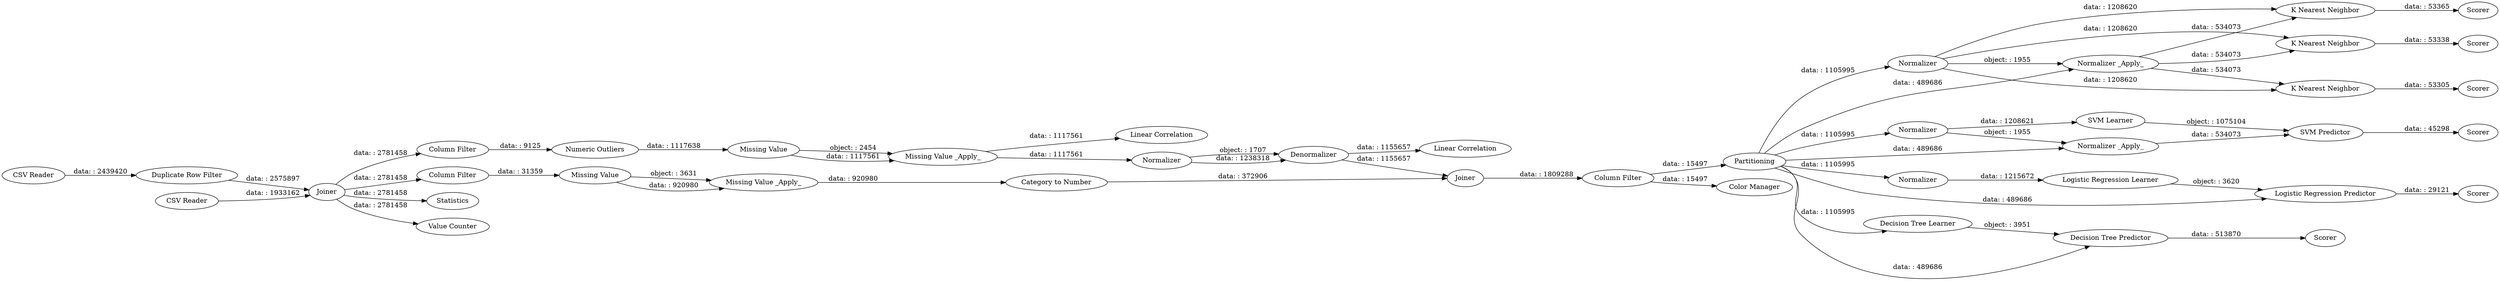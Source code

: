 digraph {
	"-6000466880778487245_1716" [label="K Nearest Neighbor"]
	"-6000466880778487245_1712" [label=Normalizer]
	"-6000466880778487245_1720" [label=Normalizer]
	"-6000466880778487245_2" [label="CSV Reader"]
	"-6000466880778487245_1719" [label=Scorer]
	"-6000466880778487245_3" [label="Logistic Regression Learner"]
	"-6000466880778487245_1707" [label=Denormalizer]
	"-6000466880778487245_6" [label="Logistic Regression Predictor"]
	"-6000466880778487245_1710" [label="Decision Tree Predictor"]
	"-6000466880778487245_1727" [label=Scorer]
	"-6000466880778487245_1662" [label="Missing Value"]
	"-6000466880778487245_1709" [label="Decision Tree Learner"]
	"-6000466880778487245_1711" [label=Normalizer]
	"-6000466880778487245_7" [label=Scorer]
	"-6000466880778487245_10" [label="Color Manager"]
	"-6000466880778487245_9" [label="Column Filter"]
	"-6000466880778487245_1723" [label="SVM Predictor"]
	"-6000466880778487245_1663" [label="Missing Value _Apply_"]
	"-6000466880778487245_1726" [label=Statistics]
	"-6000466880778487245_5" [label="Duplicate Row Filter"]
	"-6000466880778487245_1718" [label=Scorer]
	"-6000466880778487245_1" [label="CSV Reader"]
	"-6000466880778487245_1714" [label="K Nearest Neighbor"]
	"-6000466880778487245_1715" [label="K Nearest Neighbor"]
	"-6000466880778487245_1665" [label="Missing Value _Apply_"]
	"-6000466880778487245_1725" [label="Linear Correlation"]
	"-6000466880778487245_1721" [label="Normalizer _Apply_"]
	"-6000466880778487245_1706" [label=Normalizer]
	"-6000466880778487245_1672" [label="Linear Correlation"]
	"-6000466880778487245_1713" [label="Normalizer _Apply_"]
	"-6000466880778487245_1656" [label="Category to Number"]
	"-6000466880778487245_1658" [label=Joiner]
	"-6000466880778487245_1650" [label="Column Filter"]
	"-6000466880778487245_1722" [label="SVM Learner"]
	"-6000466880778487245_1654" [label="Numeric Outliers"]
	"-6000466880778487245_1708" [label=Partitioning]
	"-6000466880778487245_1651" [label="Column Filter"]
	"-6000466880778487245_4" [label=Joiner]
	"-6000466880778487245_1664" [label="Missing Value"]
	"-6000466880778487245_1724" [label="Value Counter"]
	"-6000466880778487245_1717" [label=Scorer]
	"-6000466880778487245_8" [label=Scorer]
	"-6000466880778487245_1710" -> "-6000466880778487245_8" [label="data: : 513870"]
	"-6000466880778487245_1650" -> "-6000466880778487245_1662" [label="data: : 31359"]
	"-6000466880778487245_1706" -> "-6000466880778487245_1707" [label="data: : 1238318"]
	"-6000466880778487245_1654" -> "-6000466880778487245_1664" [label="data: : 1117638"]
	"-6000466880778487245_1665" -> "-6000466880778487245_1725" [label="data: : 1117561"]
	"-6000466880778487245_1706" -> "-6000466880778487245_1707" [label="object: : 1707"]
	"-6000466880778487245_1709" -> "-6000466880778487245_1710" [label="object: : 3951"]
	"-6000466880778487245_1712" -> "-6000466880778487245_1714" [label="data: : 1208620"]
	"-6000466880778487245_1656" -> "-6000466880778487245_1658" [label="data: : 372906"]
	"-6000466880778487245_1715" -> "-6000466880778487245_1717" [label="data: : 53305"]
	"-6000466880778487245_9" -> "-6000466880778487245_1708" [label="data: : 15497"]
	"-6000466880778487245_1712" -> "-6000466880778487245_1713" [label="object: : 1955"]
	"-6000466880778487245_4" -> "-6000466880778487245_1650" [label="data: : 2781458"]
	"-6000466880778487245_1708" -> "-6000466880778487245_1709" [label="data: : 1105995"]
	"-6000466880778487245_1662" -> "-6000466880778487245_1663" [label="data: : 920980"]
	"-6000466880778487245_5" -> "-6000466880778487245_4" [label="data: : 2575897"]
	"-6000466880778487245_1662" -> "-6000466880778487245_1663" [label="object: : 3631"]
	"-6000466880778487245_1713" -> "-6000466880778487245_1715" [label="data: : 534073"]
	"-6000466880778487245_1720" -> "-6000466880778487245_1722" [label="data: : 1208621"]
	"-6000466880778487245_9" -> "-6000466880778487245_10" [label="data: : 15497"]
	"-6000466880778487245_1713" -> "-6000466880778487245_1716" [label="data: : 534073"]
	"-6000466880778487245_1708" -> "-6000466880778487245_1710" [label="data: : 489686"]
	"-6000466880778487245_1723" -> "-6000466880778487245_1727" [label="data: : 45298"]
	"-6000466880778487245_1708" -> "-6000466880778487245_1711" [label="data: : 1105995"]
	"-6000466880778487245_1663" -> "-6000466880778487245_1656" [label="data: : 920980"]
	"-6000466880778487245_1708" -> "-6000466880778487245_1712" [label="data: : 1105995"]
	"-6000466880778487245_1665" -> "-6000466880778487245_1706" [label="data: : 1117561"]
	"-6000466880778487245_1708" -> "-6000466880778487245_1720" [label="data: : 1105995"]
	"-6000466880778487245_3" -> "-6000466880778487245_6" [label="object: : 3620"]
	"-6000466880778487245_1708" -> "-6000466880778487245_1721" [label="data: : 489686"]
	"-6000466880778487245_1708" -> "-6000466880778487245_6" [label="data: : 489686"]
	"-6000466880778487245_6" -> "-6000466880778487245_7" [label="data: : 29121"]
	"-6000466880778487245_1716" -> "-6000466880778487245_1719" [label="data: : 53365"]
	"-6000466880778487245_1707" -> "-6000466880778487245_1658" [label="data: : 1155657"]
	"-6000466880778487245_4" -> "-6000466880778487245_1651" [label="data: : 2781458"]
	"-6000466880778487245_1711" -> "-6000466880778487245_3" [label="data: : 1215672"]
	"-6000466880778487245_1712" -> "-6000466880778487245_1715" [label="data: : 1208620"]
	"-6000466880778487245_4" -> "-6000466880778487245_1726" [label="data: : 2781458"]
	"-6000466880778487245_1722" -> "-6000466880778487245_1723" [label="object: : 1075104"]
	"-6000466880778487245_1712" -> "-6000466880778487245_1716" [label="data: : 1208620"]
	"-6000466880778487245_1651" -> "-6000466880778487245_1654" [label="data: : 9125"]
	"-6000466880778487245_1664" -> "-6000466880778487245_1665" [label="data: : 1117561"]
	"-6000466880778487245_1658" -> "-6000466880778487245_9" [label="data: : 1809288"]
	"-6000466880778487245_1664" -> "-6000466880778487245_1665" [label="object: : 2454"]
	"-6000466880778487245_1714" -> "-6000466880778487245_1718" [label="data: : 53338"]
	"-6000466880778487245_1720" -> "-6000466880778487245_1721" [label="object: : 1955"]
	"-6000466880778487245_1721" -> "-6000466880778487245_1723" [label="data: : 534073"]
	"-6000466880778487245_1707" -> "-6000466880778487245_1672" [label="data: : 1155657"]
	"-6000466880778487245_1" -> "-6000466880778487245_4" [label="data: : 1933162"]
	"-6000466880778487245_4" -> "-6000466880778487245_1724" [label="data: : 2781458"]
	"-6000466880778487245_1713" -> "-6000466880778487245_1714" [label="data: : 534073"]
	"-6000466880778487245_2" -> "-6000466880778487245_5" [label="data: : 2439420"]
	"-6000466880778487245_1708" -> "-6000466880778487245_1713" [label="data: : 489686"]
	rankdir=LR
}
